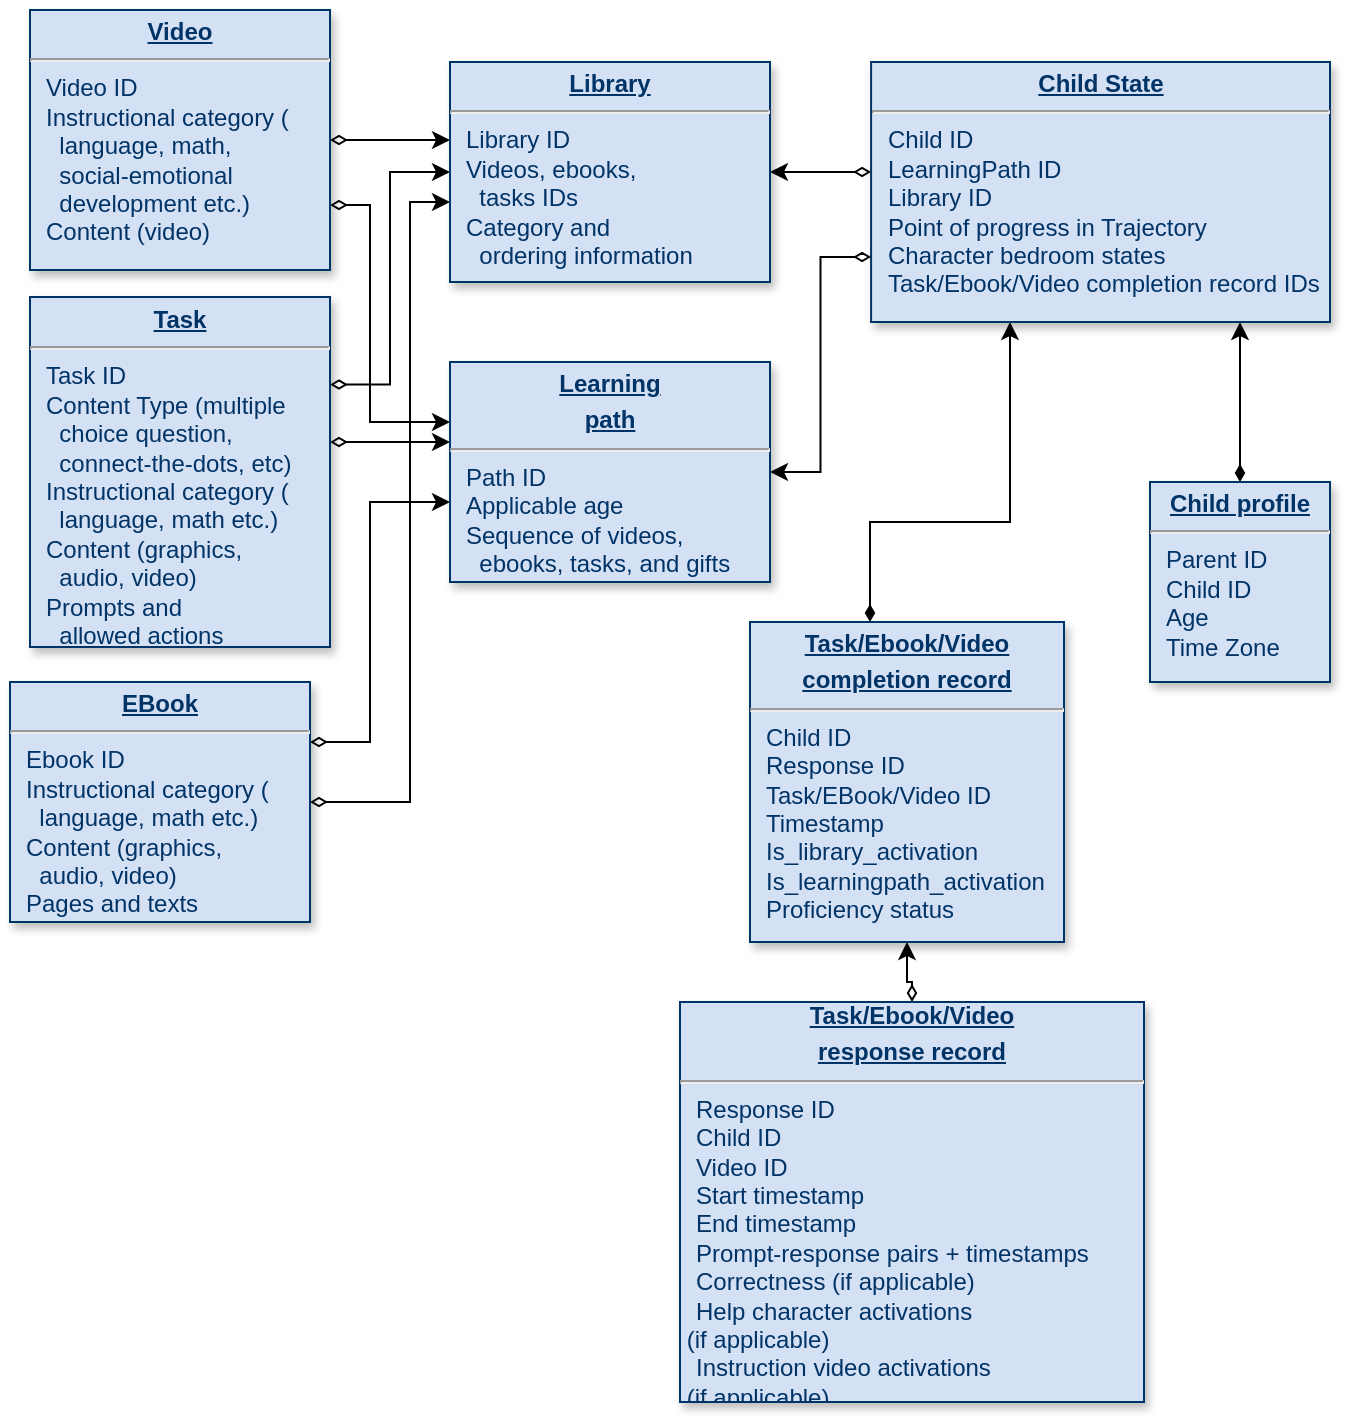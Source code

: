 <mxfile version="12.9.5" type="github">
  <diagram name="Page-1" id="efa7a0a1-bf9b-a30e-e6df-94a7791c09e9">
    <mxGraphModel dx="1310" dy="685" grid="1" gridSize="10" guides="1" tooltips="1" connect="1" arrows="1" fold="1" page="1" pageScale="1" pageWidth="826" pageHeight="1169" background="#ffffff" math="0" shadow="0">
      <root>
        <mxCell id="0" />
        <mxCell id="1" parent="0" />
        <mxCell id="24" value="&lt;p style=&quot;margin: 0px ; margin-top: 4px ; text-align: center ; text-decoration: underline&quot;&gt;&lt;b&gt;Video&lt;/b&gt;&lt;/p&gt;&lt;hr&gt;&lt;p style=&quot;margin: 0px ; margin-left: 8px&quot;&gt;Video ID&lt;/p&gt;&lt;p style=&quot;margin: 0px ; margin-left: 8px&quot;&gt;Instructional category (&lt;/p&gt;&lt;p style=&quot;margin: 0px ; margin-left: 8px&quot;&gt;&amp;nbsp; language, math,&lt;/p&gt;&lt;p style=&quot;margin: 0px ; margin-left: 8px&quot;&gt;&amp;nbsp; social-emotional&amp;nbsp;&lt;/p&gt;&lt;p style=&quot;margin: 0px ; margin-left: 8px&quot;&gt;&amp;nbsp; development etc.)&lt;/p&gt;&lt;p style=&quot;margin: 0px ; margin-left: 8px&quot;&gt;Content (video)&lt;/p&gt;&lt;div&gt;&lt;br&gt;&lt;/div&gt;" style="verticalAlign=top;align=left;overflow=fill;fontSize=12;fontFamily=Helvetica;html=1;strokeColor=#003366;shadow=1;fillColor=#D4E1F5;fontColor=#003366" parent="1" vertex="1">
          <mxGeometry x="93" y="234" width="150" height="130" as="geometry" />
        </mxCell>
        <mxCell id="26" value="&lt;p style=&quot;margin: 4px 0px 0px ; text-align: center&quot;&gt;&lt;b&gt;&lt;u&gt;Child profile&lt;/u&gt;&lt;/b&gt;&lt;br&gt;&lt;/p&gt;&lt;hr&gt;&lt;p style=&quot;margin: 0px ; margin-left: 8px&quot;&gt;Parent ID&lt;/p&gt;&lt;p style=&quot;margin: 0px ; margin-left: 8px&quot;&gt;Child ID&lt;/p&gt;&lt;p style=&quot;margin: 0px ; margin-left: 8px&quot;&gt;&lt;span&gt;Age&lt;/span&gt;&lt;/p&gt;&lt;p style=&quot;margin: 0px ; margin-left: 8px&quot;&gt;&lt;span&gt;Time Zone&lt;/span&gt;&lt;/p&gt;&lt;div&gt;&lt;br&gt;&lt;/div&gt;" style="verticalAlign=top;align=left;overflow=fill;fontSize=12;fontFamily=Helvetica;html=1;strokeColor=#003366;shadow=1;fillColor=#D4E1F5;fontColor=#003366" parent="1" vertex="1">
          <mxGeometry x="653" y="470" width="90" height="100" as="geometry" />
        </mxCell>
        <mxCell id="WbOcBk4rOMOH6EZoIpOP-131" style="edgeStyle=orthogonalEdgeStyle;rounded=0;orthogonalLoop=1;jettySize=auto;html=1;entryX=0.5;entryY=0;entryDx=0;entryDy=0;startArrow=classic;startFill=1;endArrow=diamondThin;endFill=1;" parent="1" source="29" target="26" edge="1">
          <mxGeometry relative="1" as="geometry">
            <Array as="points">
              <mxPoint x="698" y="430" />
              <mxPoint x="698" y="430" />
            </Array>
          </mxGeometry>
        </mxCell>
        <mxCell id="WbOcBk4rOMOH6EZoIpOP-132" style="edgeStyle=orthogonalEdgeStyle;rounded=0;orthogonalLoop=1;jettySize=auto;html=1;startArrow=classic;startFill=1;endArrow=diamondThin;endFill=1;" parent="1" source="29" target="WbOcBk4rOMOH6EZoIpOP-126" edge="1">
          <mxGeometry relative="1" as="geometry">
            <Array as="points">
              <mxPoint x="583" y="490" />
              <mxPoint x="513" y="490" />
            </Array>
          </mxGeometry>
        </mxCell>
        <mxCell id="29" value="&lt;p style=&quot;margin: 0px ; margin-top: 4px ; text-align: center ; text-decoration: underline&quot;&gt;&lt;b&gt;Child State&lt;/b&gt;&lt;/p&gt;&lt;hr&gt;&lt;p style=&quot;margin: 0px ; margin-left: 8px&quot;&gt;Child ID&lt;/p&gt;&lt;p style=&quot;margin: 0px ; margin-left: 8px&quot;&gt;LearningPath ID&lt;/p&gt;&lt;p style=&quot;margin: 0px ; margin-left: 8px&quot;&gt;Library ID&lt;/p&gt;&lt;p style=&quot;margin: 0px ; margin-left: 8px&quot;&gt;Point of progress in Trajectory&lt;/p&gt;&lt;p style=&quot;margin: 0px ; margin-left: 8px&quot;&gt;Character bedroom states&lt;/p&gt;&lt;p style=&quot;margin: 0px ; margin-left: 8px&quot;&gt;Task/Ebook/Video completion record IDs&lt;/p&gt;&lt;p style=&quot;margin: 0px ; margin-left: 8px&quot;&gt;&lt;br&gt;&lt;/p&gt;" style="verticalAlign=top;align=left;overflow=fill;fontSize=12;fontFamily=Helvetica;html=1;strokeColor=#003366;shadow=1;fillColor=#D4E1F5;fontColor=#003366" parent="1" vertex="1">
          <mxGeometry x="513.54" y="260" width="229.46" height="130" as="geometry" />
        </mxCell>
        <mxCell id="WbOcBk4rOMOH6EZoIpOP-133" style="edgeStyle=orthogonalEdgeStyle;rounded=0;orthogonalLoop=1;jettySize=auto;html=1;entryX=0;entryY=0.75;entryDx=0;entryDy=0;startArrow=classic;startFill=1;endArrow=diamondThin;endFill=0;" parent="1" source="WbOcBk4rOMOH6EZoIpOP-118" target="29" edge="1">
          <mxGeometry relative="1" as="geometry" />
        </mxCell>
        <mxCell id="WbOcBk4rOMOH6EZoIpOP-139" style="edgeStyle=orthogonalEdgeStyle;rounded=0;orthogonalLoop=1;jettySize=auto;html=1;entryX=1;entryY=0.75;entryDx=0;entryDy=0;startArrow=classic;startFill=1;endArrow=diamondThin;endFill=0;" parent="1" source="WbOcBk4rOMOH6EZoIpOP-118" target="24" edge="1">
          <mxGeometry relative="1" as="geometry">
            <Array as="points">
              <mxPoint x="263" y="440" />
              <mxPoint x="263" y="332" />
            </Array>
          </mxGeometry>
        </mxCell>
        <mxCell id="WbOcBk4rOMOH6EZoIpOP-140" style="edgeStyle=orthogonalEdgeStyle;rounded=0;orthogonalLoop=1;jettySize=auto;html=1;startArrow=classic;startFill=1;endArrow=diamondThin;endFill=0;" parent="1" source="WbOcBk4rOMOH6EZoIpOP-118" edge="1">
          <mxGeometry relative="1" as="geometry">
            <mxPoint x="243" y="450" as="targetPoint" />
            <Array as="points">
              <mxPoint x="273" y="450" />
              <mxPoint x="273" y="450" />
            </Array>
          </mxGeometry>
        </mxCell>
        <mxCell id="WbOcBk4rOMOH6EZoIpOP-141" style="edgeStyle=orthogonalEdgeStyle;rounded=0;orthogonalLoop=1;jettySize=auto;html=1;entryX=1;entryY=0.25;entryDx=0;entryDy=0;startArrow=classic;startFill=1;endArrow=diamondThin;endFill=0;" parent="1" source="WbOcBk4rOMOH6EZoIpOP-118" target="WbOcBk4rOMOH6EZoIpOP-124" edge="1">
          <mxGeometry relative="1" as="geometry">
            <Array as="points">
              <mxPoint x="263" y="480" />
              <mxPoint x="263" y="600" />
            </Array>
          </mxGeometry>
        </mxCell>
        <mxCell id="WbOcBk4rOMOH6EZoIpOP-118" value="&lt;p style=&quot;margin: 4px 0px 0px ; text-align: center&quot;&gt;&lt;b&gt;&lt;u&gt;Learning&lt;/u&gt;&lt;/b&gt;&lt;/p&gt;&lt;p style=&quot;margin: 4px 0px 0px ; text-align: center&quot;&gt;&lt;b&gt;&lt;u&gt;path&lt;/u&gt;&lt;/b&gt;&lt;/p&gt;&lt;hr&gt;&lt;p style=&quot;margin: 0px ; margin-left: 8px&quot;&gt;Path ID&lt;/p&gt;&lt;p style=&quot;margin: 0px ; margin-left: 8px&quot;&gt;Applicable age&lt;/p&gt;&lt;p style=&quot;margin: 0px ; margin-left: 8px&quot;&gt;Sequence of videos,&amp;nbsp;&lt;/p&gt;&lt;p style=&quot;margin: 0px ; margin-left: 8px&quot;&gt;&lt;span&gt;&amp;nbsp; ebooks, tasks, and gifts&lt;/span&gt;&lt;/p&gt;&lt;p style=&quot;margin: 0px ; margin-left: 8px&quot;&gt;&lt;br&gt;&lt;/p&gt;&lt;div&gt;&lt;br&gt;&lt;/div&gt;" style="verticalAlign=top;align=left;overflow=fill;fontSize=12;fontFamily=Helvetica;html=1;strokeColor=#003366;shadow=1;fillColor=#D4E1F5;fontColor=#003366" parent="1" vertex="1">
          <mxGeometry x="303" y="410" width="160" height="110" as="geometry" />
        </mxCell>
        <mxCell id="WbOcBk4rOMOH6EZoIpOP-121" value="&lt;p style=&quot;margin: 0px ; margin-top: 4px ; text-align: center ; text-decoration: underline&quot;&gt;&lt;b&gt;Task&lt;/b&gt;&lt;/p&gt;&lt;hr&gt;&lt;p style=&quot;margin: 0px ; margin-left: 8px&quot;&gt;Task ID&lt;/p&gt;&lt;p style=&quot;margin: 0px ; margin-left: 8px&quot;&gt;Content Type (multiple&amp;nbsp;&lt;/p&gt;&lt;p style=&quot;margin: 0px ; margin-left: 8px&quot;&gt;&amp;nbsp; choice question,&amp;nbsp;&lt;/p&gt;&lt;p style=&quot;margin: 0px ; margin-left: 8px&quot;&gt;&amp;nbsp; connect-the-dots, etc)&lt;/p&gt;&lt;p style=&quot;margin: 0px ; margin-left: 8px&quot;&gt;Instructional category (&lt;/p&gt;&lt;p style=&quot;margin: 0px ; margin-left: 8px&quot;&gt;&amp;nbsp; language, math etc.)&lt;/p&gt;&lt;p style=&quot;margin: 0px ; margin-left: 8px&quot;&gt;Content (graphics,&lt;/p&gt;&lt;p style=&quot;margin: 0px ; margin-left: 8px&quot;&gt;&amp;nbsp; audio, video)&lt;/p&gt;&lt;p style=&quot;margin: 0px ; margin-left: 8px&quot;&gt;Prompts and&amp;nbsp;&lt;/p&gt;&lt;p style=&quot;margin: 0px ; margin-left: 8px&quot;&gt;&amp;nbsp; allowed actions&lt;/p&gt;&lt;div&gt;&lt;br&gt;&lt;/div&gt;" style="verticalAlign=top;align=left;overflow=fill;fontSize=12;fontFamily=Helvetica;html=1;strokeColor=#003366;shadow=1;fillColor=#D4E1F5;fontColor=#003366" parent="1" vertex="1">
          <mxGeometry x="93" y="377.5" width="150" height="175" as="geometry" />
        </mxCell>
        <mxCell id="WbOcBk4rOMOH6EZoIpOP-124" value="&lt;p style=&quot;margin: 0px ; margin-top: 4px ; text-align: center ; text-decoration: underline&quot;&gt;&lt;b&gt;EBook&lt;/b&gt;&lt;/p&gt;&lt;hr&gt;&lt;p style=&quot;margin: 0px ; margin-left: 8px&quot;&gt;Ebook ID&lt;/p&gt;&lt;p style=&quot;margin: 0px ; margin-left: 8px&quot;&gt;Instructional category (&lt;/p&gt;&lt;p style=&quot;margin: 0px ; margin-left: 8px&quot;&gt;&amp;nbsp; language, math etc.)&lt;/p&gt;&lt;p style=&quot;margin: 0px ; margin-left: 8px&quot;&gt;Content (graphics,&lt;/p&gt;&lt;p style=&quot;margin: 0px ; margin-left: 8px&quot;&gt;&amp;nbsp; audio, video)&lt;/p&gt;&lt;p style=&quot;margin: 0px ; margin-left: 8px&quot;&gt;Pages and texts&lt;/p&gt;&lt;div&gt;&lt;br&gt;&lt;/div&gt;" style="verticalAlign=top;align=left;overflow=fill;fontSize=12;fontFamily=Helvetica;html=1;strokeColor=#003366;shadow=1;fillColor=#D4E1F5;fontColor=#003366" parent="1" vertex="1">
          <mxGeometry x="83" y="570" width="150" height="120" as="geometry" />
        </mxCell>
        <mxCell id="WbOcBk4rOMOH6EZoIpOP-144" style="edgeStyle=orthogonalEdgeStyle;rounded=0;orthogonalLoop=1;jettySize=auto;html=1;entryX=0.5;entryY=0;entryDx=0;entryDy=0;startArrow=classic;startFill=1;endArrow=diamondThin;endFill=0;" parent="1" source="WbOcBk4rOMOH6EZoIpOP-126" target="WbOcBk4rOMOH6EZoIpOP-142" edge="1">
          <mxGeometry relative="1" as="geometry" />
        </mxCell>
        <mxCell id="WbOcBk4rOMOH6EZoIpOP-126" value="&lt;p style=&quot;margin: 4px 0px 0px ; text-align: center&quot;&gt;&lt;b&gt;&lt;u&gt;Task/Ebook/Video&lt;/u&gt;&lt;/b&gt;&lt;/p&gt;&lt;p style=&quot;margin: 4px 0px 0px ; text-align: center&quot;&gt;&lt;b&gt;&lt;u&gt;completion record&lt;/u&gt;&lt;/b&gt;&lt;/p&gt;&lt;hr&gt;&lt;p style=&quot;margin: 0px ; margin-left: 8px&quot;&gt;Child ID&lt;/p&gt;&lt;p style=&quot;margin: 0px ; margin-left: 8px&quot;&gt;Response ID&lt;/p&gt;&lt;p style=&quot;margin: 0px ; margin-left: 8px&quot;&gt;Task/EBook/Video ID&lt;/p&gt;&lt;p style=&quot;margin: 0px ; margin-left: 8px&quot;&gt;Timestamp&lt;/p&gt;&lt;p style=&quot;margin: 0px 0px 0px 8px&quot;&gt;Is_library_activation&lt;/p&gt;&lt;p style=&quot;margin: 0px 0px 0px 8px&quot;&gt;Is_learningpath_activation&lt;/p&gt;&lt;p style=&quot;margin: 0px ; margin-left: 8px&quot;&gt;Proficiency status&lt;/p&gt;&lt;div&gt;&lt;br&gt;&lt;/div&gt;" style="verticalAlign=top;align=left;overflow=fill;fontSize=12;fontFamily=Helvetica;html=1;strokeColor=#003366;shadow=1;fillColor=#D4E1F5;fontColor=#003366" parent="1" vertex="1">
          <mxGeometry x="453" y="540" width="157" height="160" as="geometry" />
        </mxCell>
        <mxCell id="WbOcBk4rOMOH6EZoIpOP-134" style="edgeStyle=orthogonalEdgeStyle;rounded=0;orthogonalLoop=1;jettySize=auto;html=1;startArrow=classic;startFill=1;endArrow=diamondThin;endFill=0;" parent="1" source="WbOcBk4rOMOH6EZoIpOP-128" target="29" edge="1">
          <mxGeometry relative="1" as="geometry">
            <Array as="points">
              <mxPoint x="503" y="315" />
              <mxPoint x="503" y="315" />
            </Array>
          </mxGeometry>
        </mxCell>
        <mxCell id="WbOcBk4rOMOH6EZoIpOP-136" style="edgeStyle=orthogonalEdgeStyle;rounded=0;orthogonalLoop=1;jettySize=auto;html=1;entryX=1;entryY=0.5;entryDx=0;entryDy=0;startArrow=classic;startFill=1;endArrow=diamondThin;endFill=0;" parent="1" source="WbOcBk4rOMOH6EZoIpOP-128" target="24" edge="1">
          <mxGeometry relative="1" as="geometry">
            <Array as="points">
              <mxPoint x="293" y="299" />
              <mxPoint x="293" y="299" />
            </Array>
          </mxGeometry>
        </mxCell>
        <mxCell id="WbOcBk4rOMOH6EZoIpOP-137" style="edgeStyle=orthogonalEdgeStyle;rounded=0;orthogonalLoop=1;jettySize=auto;html=1;entryX=1;entryY=0.25;entryDx=0;entryDy=0;startArrow=classic;startFill=1;endArrow=diamondThin;endFill=0;" parent="1" source="WbOcBk4rOMOH6EZoIpOP-128" target="WbOcBk4rOMOH6EZoIpOP-121" edge="1">
          <mxGeometry relative="1" as="geometry">
            <Array as="points">
              <mxPoint x="273" y="315" />
              <mxPoint x="273" y="421" />
            </Array>
          </mxGeometry>
        </mxCell>
        <mxCell id="WbOcBk4rOMOH6EZoIpOP-138" style="edgeStyle=orthogonalEdgeStyle;rounded=0;orthogonalLoop=1;jettySize=auto;html=1;entryX=1;entryY=0.5;entryDx=0;entryDy=0;startArrow=classic;startFill=1;endArrow=diamondThin;endFill=0;" parent="1" source="WbOcBk4rOMOH6EZoIpOP-128" target="WbOcBk4rOMOH6EZoIpOP-124" edge="1">
          <mxGeometry relative="1" as="geometry">
            <Array as="points">
              <mxPoint x="283" y="330" />
              <mxPoint x="283" y="630" />
            </Array>
          </mxGeometry>
        </mxCell>
        <mxCell id="WbOcBk4rOMOH6EZoIpOP-128" value="&lt;p style=&quot;margin: 4px 0px 0px ; text-align: center&quot;&gt;&lt;b&gt;&lt;u&gt;Library&lt;/u&gt;&lt;/b&gt;&lt;/p&gt;&lt;hr&gt;&lt;p style=&quot;margin: 0px ; margin-left: 8px&quot;&gt;Library ID&lt;/p&gt;&lt;p style=&quot;margin: 0px ; margin-left: 8px&quot;&gt;Videos, ebooks,&lt;/p&gt;&lt;p style=&quot;margin: 0px ; margin-left: 8px&quot;&gt;&amp;nbsp; tasks IDs&lt;/p&gt;&lt;p style=&quot;margin: 0px ; margin-left: 8px&quot;&gt;Category and&amp;nbsp;&lt;/p&gt;&lt;p style=&quot;margin: 0px ; margin-left: 8px&quot;&gt;&amp;nbsp; ordering information&lt;/p&gt;&lt;div&gt;&lt;br&gt;&lt;/div&gt;&lt;div&gt;&lt;br&gt;&lt;/div&gt;" style="verticalAlign=top;align=left;overflow=fill;fontSize=12;fontFamily=Helvetica;html=1;strokeColor=#003366;shadow=1;fillColor=#D4E1F5;fontColor=#003366" parent="1" vertex="1">
          <mxGeometry x="303" y="260" width="160" height="110" as="geometry" />
        </mxCell>
        <mxCell id="WbOcBk4rOMOH6EZoIpOP-142" value="&lt;div style=&quot;text-align: center&quot;&gt;&lt;b&gt;&lt;u&gt;Task/Ebook/Video&lt;/u&gt;&lt;/b&gt;&lt;/div&gt;&lt;p style=&quot;margin: 4px 0px 0px ; text-align: center&quot;&gt;&lt;b&gt;&lt;u&gt;response record&lt;/u&gt;&lt;/b&gt;&lt;br&gt;&lt;/p&gt;&lt;hr&gt;&lt;p style=&quot;margin: 0px ; margin-left: 8px&quot;&gt;Response ID&lt;/p&gt;&lt;p style=&quot;margin: 0px ; margin-left: 8px&quot;&gt;Child ID&lt;/p&gt;&lt;p style=&quot;margin: 0px ; margin-left: 8px&quot;&gt;Video ID&lt;/p&gt;&lt;p style=&quot;margin: 0px ; margin-left: 8px&quot;&gt;&lt;span&gt;Start timestamp&lt;/span&gt;&lt;br&gt;&lt;/p&gt;&lt;p style=&quot;margin: 0px ; margin-left: 8px&quot;&gt;End timestamp&lt;/p&gt;&lt;p style=&quot;margin: 0px ; margin-left: 8px&quot;&gt;Prompt-response pairs + timestamps&lt;/p&gt;&lt;p style=&quot;margin: 0px ; margin-left: 8px&quot;&gt;Correctness (if applicable)&lt;/p&gt;&lt;p style=&quot;margin: 0px ; margin-left: 8px&quot;&gt;Help character activations&amp;nbsp;&lt;/p&gt;&amp;nbsp;(if applicable)&lt;p style=&quot;margin: 0px ; margin-left: 8px&quot;&gt;Instruction video activations&amp;nbsp;&lt;/p&gt;&amp;nbsp;(if applicable)&lt;div&gt;&lt;br&gt;&lt;/div&gt;" style="verticalAlign=top;align=left;overflow=fill;fontSize=12;fontFamily=Helvetica;html=1;strokeColor=#003366;shadow=1;fillColor=#D4E1F5;fontColor=#003366" parent="1" vertex="1">
          <mxGeometry x="418" y="730" width="232" height="200" as="geometry" />
        </mxCell>
        <mxCell id="vwwBiS2AWnt76K8ccuiu-29" style="edgeStyle=orthogonalEdgeStyle;rounded=0;orthogonalLoop=1;jettySize=auto;html=1;exitX=0.5;exitY=1;exitDx=0;exitDy=0;" edge="1" parent="1" source="WbOcBk4rOMOH6EZoIpOP-126" target="WbOcBk4rOMOH6EZoIpOP-126">
          <mxGeometry relative="1" as="geometry" />
        </mxCell>
      </root>
    </mxGraphModel>
  </diagram>
</mxfile>
